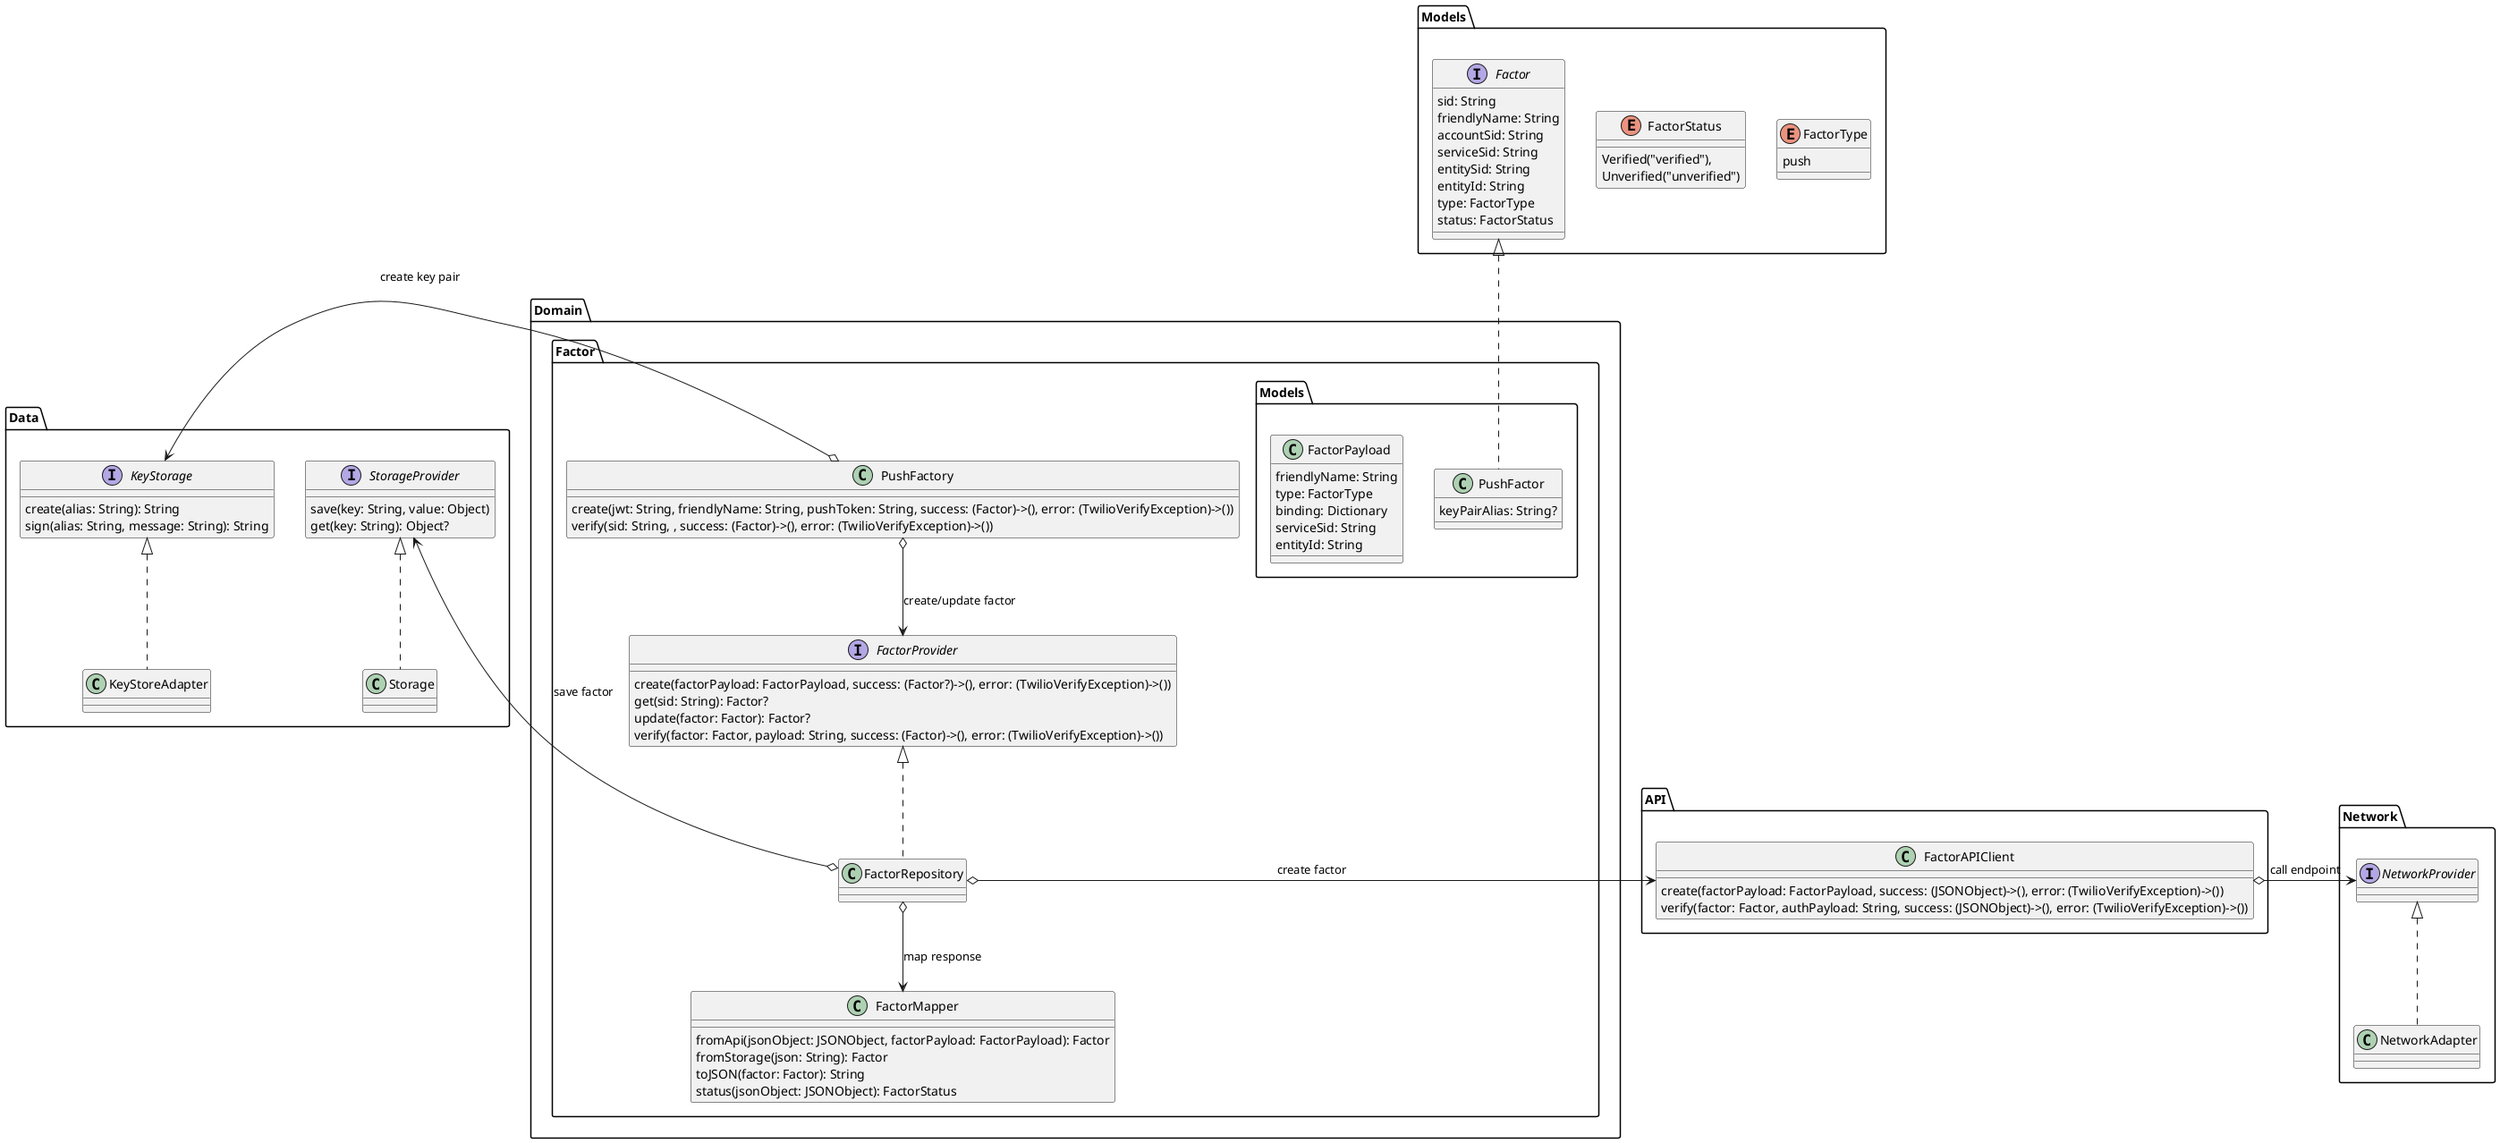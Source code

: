 @startuml Create push factor
enum Models.FactorType {
    push
}
enum Models.FactorStatus {
    Verified("verified"),
    Unverified("unverified")
}
interface Models.Factor {
    sid: String
    friendlyName: String
    accountSid: String
    serviceSid: String
    entitySid: String
    entityId: String
    type: FactorType
    status: FactorStatus
}
class Domain.Factor.Models.PushFactor implements Models.Factor {
    keyPairAlias: String?
}
class Domain.Factor.Models.FactorPayload {
    friendlyName: String
    type: FactorType
    binding: Dictionary
    serviceSid: String
    entityId: String
}
class Domain.Factor.FactorMapper {
    fromApi(jsonObject: JSONObject, factorPayload: FactorPayload): Factor
    fromStorage(json: String): Factor
    toJSON(factor: Factor): String
    status(jsonObject: JSONObject): FactorStatus
}
class API.FactorAPIClient {
    create(factorPayload: FactorPayload, success: (JSONObject)->(), error: (TwilioVerifyException)->())
    verify(factor: Factor, authPayload: String, success: (JSONObject)->(), error: (TwilioVerifyException)->())
}
class Network.NetworkAdapter implements Network.NetworkProvider {

}
interface Data.StorageProvider {
    save(key: String, value: Object)
    get(key: String): Object?
}
class Data.Storage implements Data.StorageProvider {

}
interface Data.KeyStorage {
    create(alias: String): String
    sign(alias: String, message: String): String
}
class Data.KeyStoreAdapter implements Data.KeyStorage {

}
interface Domain.Factor.FactorProvider {
    create(factorPayload: FactorPayload, success: (Factor?)->(), error: (TwilioVerifyException)->())
    get(sid: String): Factor?
    update(factor: Factor): Factor?
    verify(factor: Factor, payload: String, success: (Factor)->(), error: (TwilioVerifyException)->())
}
class Domain.Factor.FactorRepository implements Domain.Factor.FactorProvider {

}
class Domain.Factor.PushFactory {
    create(jwt: String, friendlyName: String, pushToken: String, success: (Factor)->(), error: (TwilioVerifyException)->())
    verify(sid: String, , success: (Factor)->(), error: (TwilioVerifyException)->())
}
Domain.Factor.PushFactory o-left-> Data.KeyStorage: create key pair
Domain.Factor.PushFactory o--> Domain.Factor.FactorProvider: create/update factor
Domain.Factor.FactorRepository o-left-> Data.StorageProvider: save factor
Domain.Factor.FactorRepository o-right-> API.FactorAPIClient: create factor
Domain.Factor.FactorRepository o--> Domain.Factor.FactorMapper: map response
API.FactorAPIClient o-right-> Network.NetworkProvider: call endpoint
@enduml